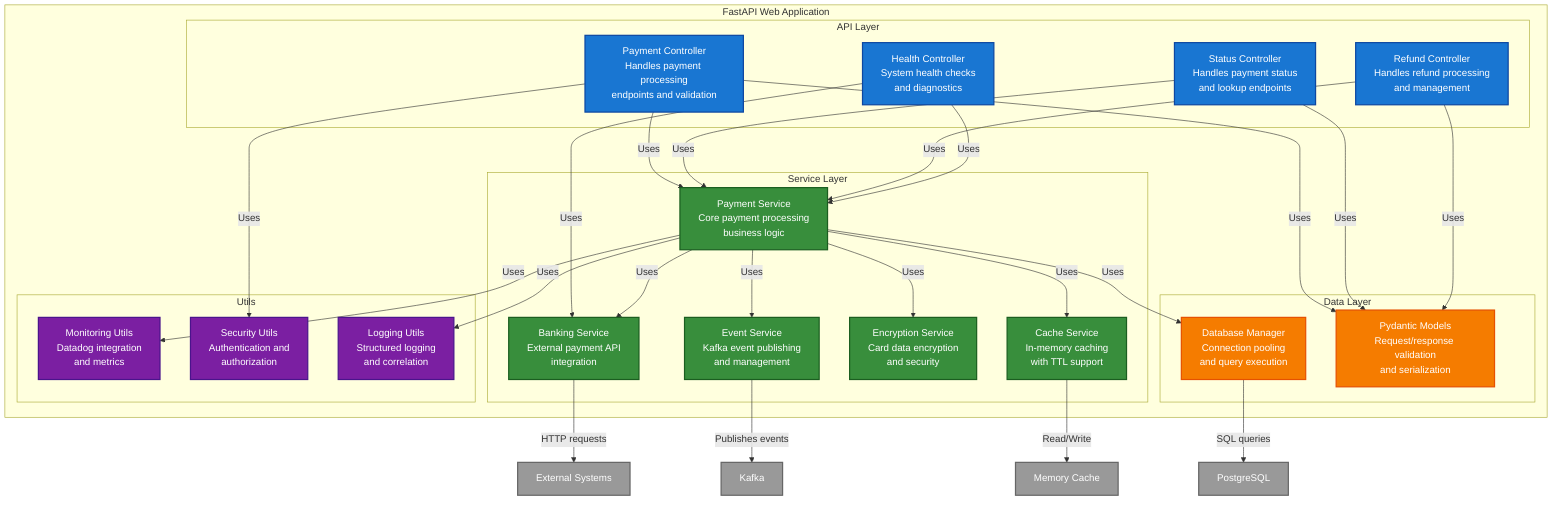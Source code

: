 graph TB
    subgraph "FastAPI Web Application"
        subgraph "API Layer"
            PaymentController[Payment Controller<br/>Handles payment processing<br/>endpoints and validation]
            StatusController[Status Controller<br/>Handles payment status<br/>and lookup endpoints]
            RefundController[Refund Controller<br/>Handles refund processing<br/>and management]
            HealthController[Health Controller<br/>System health checks<br/>and diagnostics]
        end
        
        subgraph "Service Layer"
            PaymentService[Payment Service<br/>Core payment processing<br/>business logic]
            BankingService[Banking Service<br/>External payment API<br/>integration]
            EventService[Event Service<br/>Kafka event publishing<br/>and management]
            EncryptionService[Encryption Service<br/>Card data encryption<br/>and security]
            CacheService[Cache Service<br/>In-memory caching<br/>with TTL support]
        end
        
        subgraph "Data Layer"
            DatabaseManager[Database Manager<br/>Connection pooling<br/>and query execution]
            Models[Pydantic Models<br/>Request/response validation<br/>and serialization]
        end
        
        subgraph "Utils"
            Monitoring[Monitoring Utils<br/>Datadog integration<br/>and metrics]
            Security[Security Utils<br/>Authentication and<br/>authorization]
            Logging[Logging Utils<br/>Structured logging<br/>and correlation]
        end
    end
    
    External[External Systems]
    Database[PostgreSQL]
    Kafka[Kafka]
    Cache[Memory Cache]
    
    PaymentController -->|Uses| PaymentService
    StatusController -->|Uses| PaymentService
    RefundController -->|Uses| PaymentService
    HealthController -->|Uses| PaymentService
    HealthController -->|Uses| BankingService
    
    PaymentService -->|Uses| BankingService
    PaymentService -->|Uses| EventService
    PaymentService -->|Uses| EncryptionService
    PaymentService -->|Uses| CacheService
    PaymentService -->|Uses| DatabaseManager
    
    BankingService -->|HTTP requests| External
    EventService -->|Publishes events| Kafka
    DatabaseManager -->|SQL queries| Database
    CacheService -->|Read/Write| Cache
    
    PaymentController -->|Uses| Models
    StatusController -->|Uses| Models
    RefundController -->|Uses| Models
    
    PaymentService -->|Uses| Monitoring
    PaymentController -->|Uses| Security
    PaymentService -->|Uses| Logging
    
    classDef controller fill:#1976d2,stroke:#0d47a1,stroke-width:2px,color:#fff
    classDef service fill:#388e3c,stroke:#1b5e20,stroke-width:2px,color:#fff
    classDef data fill:#f57c00,stroke:#e65100,stroke-width:2px,color:#fff
    classDef utils fill:#7b1fa2,stroke:#4a148c,stroke-width:2px,color:#fff
    classDef external fill:#999999,stroke:#666666,stroke-width:2px,color:#fff
    
    class PaymentController,StatusController,RefundController,HealthController controller
    class PaymentService,BankingService,EventService,EncryptionService,CacheService service
    class DatabaseManager,Models data
    class Monitoring,Security,Logging utils
    class External,Database,Kafka,Cache external